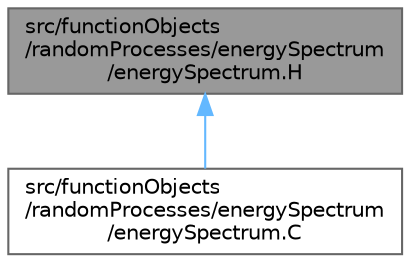 digraph "src/functionObjects/randomProcesses/energySpectrum/energySpectrum.H"
{
 // LATEX_PDF_SIZE
  bgcolor="transparent";
  edge [fontname=Helvetica,fontsize=10,labelfontname=Helvetica,labelfontsize=10];
  node [fontname=Helvetica,fontsize=10,shape=box,height=0.2,width=0.4];
  Node1 [id="Node000001",label="src/functionObjects\l/randomProcesses/energySpectrum\l/energySpectrum.H",height=0.2,width=0.4,color="gray40", fillcolor="grey60", style="filled", fontcolor="black",tooltip=" "];
  Node1 -> Node2 [id="edge1_Node000001_Node000002",dir="back",color="steelblue1",style="solid",tooltip=" "];
  Node2 [id="Node000002",label="src/functionObjects\l/randomProcesses/energySpectrum\l/energySpectrum.C",height=0.2,width=0.4,color="grey40", fillcolor="white", style="filled",URL="$energySpectrum_8C.html",tooltip=" "];
}

